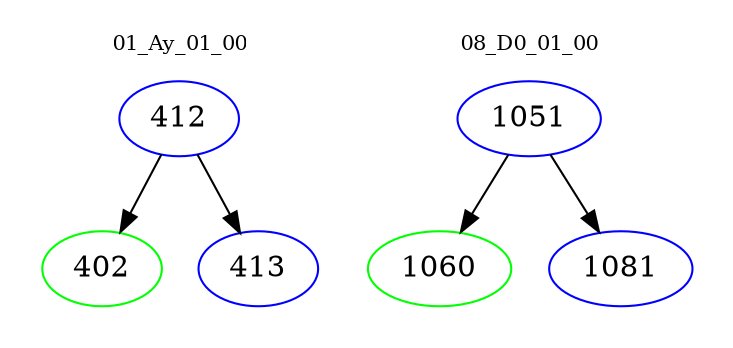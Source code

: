 digraph{
subgraph cluster_0 {
color = white
label = "01_Ay_01_00";
fontsize=10;
T0_412 [label="412", color="blue"]
T0_412 -> T0_402 [color="black"]
T0_402 [label="402", color="green"]
T0_412 -> T0_413 [color="black"]
T0_413 [label="413", color="blue"]
}
subgraph cluster_1 {
color = white
label = "08_D0_01_00";
fontsize=10;
T1_1051 [label="1051", color="blue"]
T1_1051 -> T1_1060 [color="black"]
T1_1060 [label="1060", color="green"]
T1_1051 -> T1_1081 [color="black"]
T1_1081 [label="1081", color="blue"]
}
}
